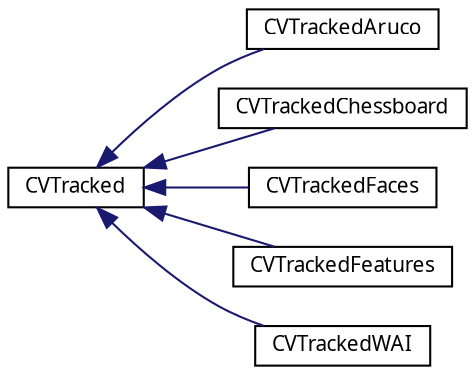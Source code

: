 digraph "Graphical Class Hierarchy"
{
 // LATEX_PDF_SIZE
  edge [fontname="Arial.ttf",fontsize="10",labelfontname="Arial.ttf",labelfontsize="10"];
  node [fontname="Arial.ttf",fontsize="10",shape=record];
  rankdir="LR";
  Node0 [label="CVTracked",height=0.2,width=0.4,color="black", fillcolor="white", style="filled",URL="$class_c_v_tracked.html",tooltip="CVTracked is the pure virtual base class for tracking features in video."];
  Node0 -> Node1 [dir="back",color="midnightblue",fontsize="10",style="solid",fontname="Arial.ttf"];
  Node1 [label="CVTrackedAruco",height=0.2,width=0.4,color="black", fillcolor="white", style="filled",URL="$class_c_v_tracked_aruco.html",tooltip="OpenCV ArUco marker tracker class derived from CVTracked."];
  Node0 -> Node2 [dir="back",color="midnightblue",fontsize="10",style="solid",fontname="Arial.ttf"];
  Node2 [label="CVTrackedChessboard",height=0.2,width=0.4,color="black", fillcolor="white", style="filled",URL="$class_c_v_tracked_chessboard.html",tooltip="OpenCV chessboard tracker class derived from CVTracked."];
  Node0 -> Node3 [dir="back",color="midnightblue",fontsize="10",style="solid",fontname="Arial.ttf"];
  Node3 [label="CVTrackedFaces",height=0.2,width=0.4,color="black", fillcolor="white", style="filled",URL="$class_c_v_tracked_faces.html",tooltip="OpenCV face & facial landmark tracker class derived from CVTracked."];
  Node0 -> Node4 [dir="back",color="midnightblue",fontsize="10",style="solid",fontname="Arial.ttf"];
  Node4 [label="CVTrackedFeatures",height=0.2,width=0.4,color="black", fillcolor="white", style="filled",URL="$class_c_v_tracked_features.html",tooltip="CVTrackedFeatures is the main part of the AR Christoffelturm scene."];
  Node0 -> Node5 [dir="back",color="midnightblue",fontsize="10",style="solid",fontname="Arial.ttf"];
  Node5 [label="CVTrackedWAI",height=0.2,width=0.4,color="black", fillcolor="white", style="filled",URL="$class_c_v_tracked_w_a_i.html",tooltip="Tracker that uses the ORB-Slam based WAI library (Where Am I)"];
}
